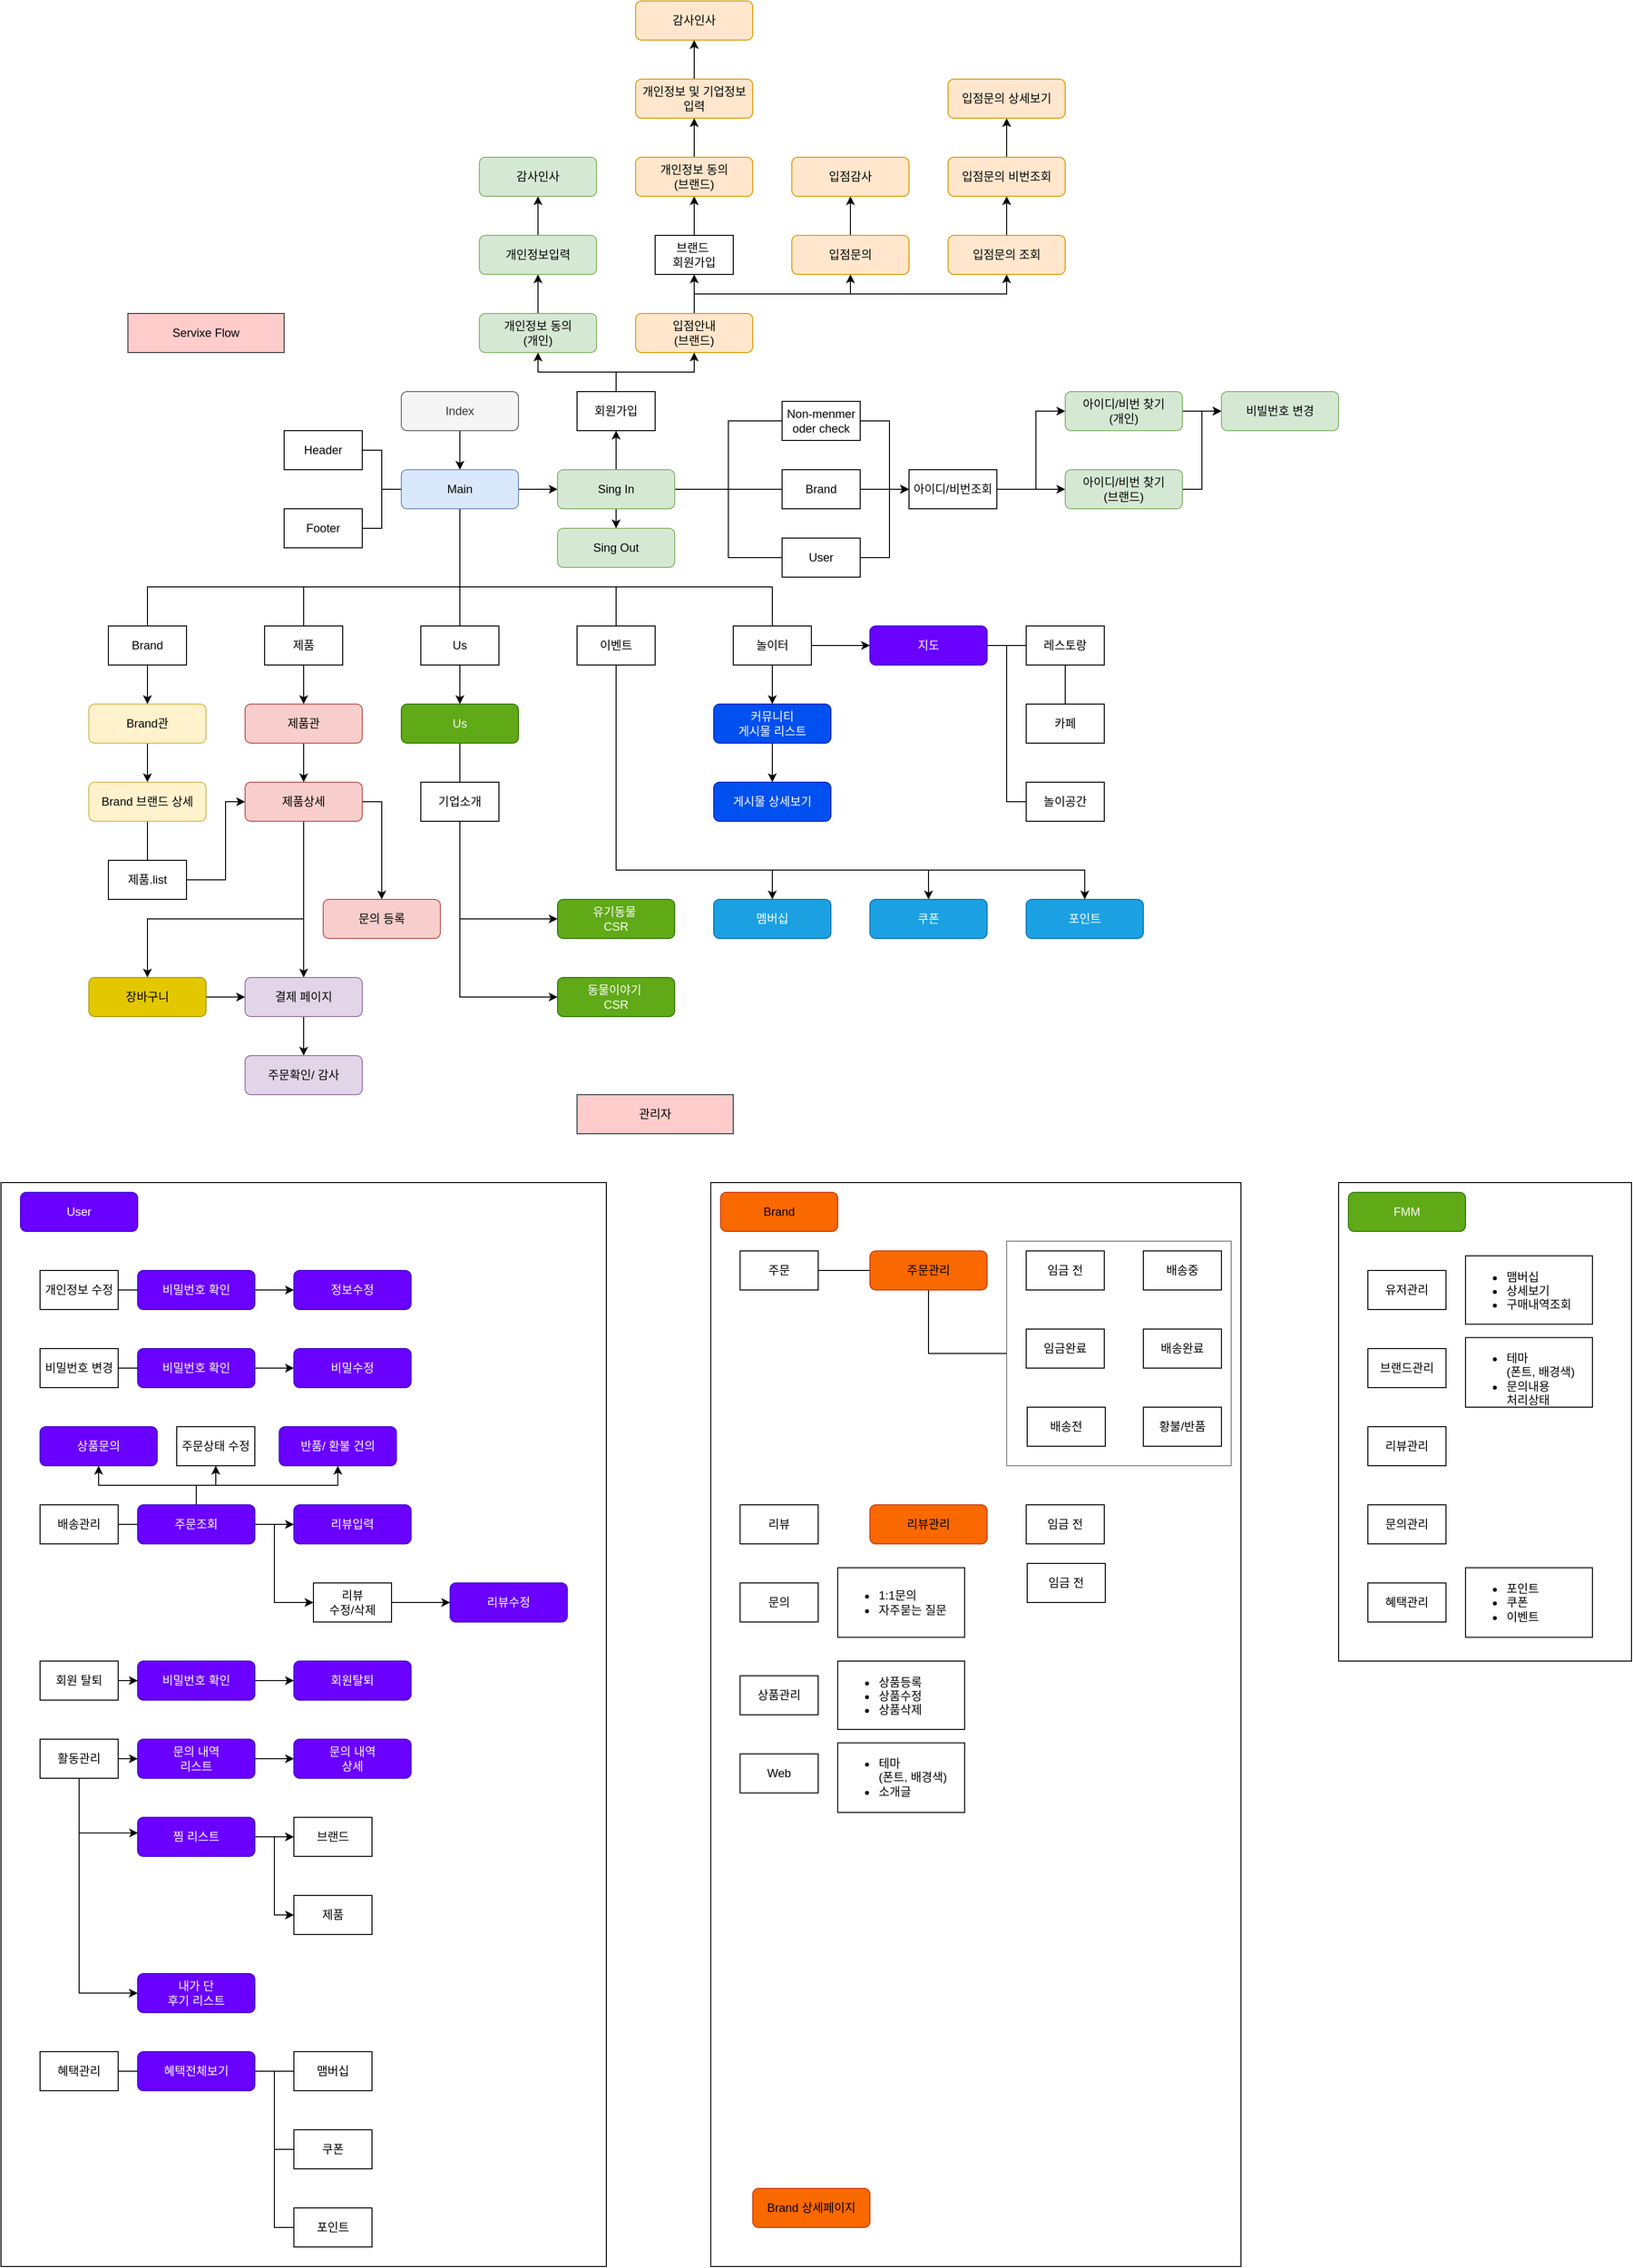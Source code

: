 <mxfile version="20.2.3" type="device"><diagram id="duD9qTHuybwzJBvPu7cJ" name="페이지-1"><mxGraphModel dx="1185" dy="1890" grid="1" gridSize="10" guides="1" tooltips="1" connect="1" arrows="1" fold="1" page="1" pageScale="1" pageWidth="827" pageHeight="1169" math="0" shadow="0"><root><mxCell id="0"/><mxCell id="1" parent="0"/><mxCell id="j5XR7Iv-doTEr0SLHJL8-120" value="" style="rounded=0;whiteSpace=wrap;html=1;fillStyle=auto;strokeColor=default;fillColor=none;" parent="1" vertex="1"><mxGeometry x="877" y="930" width="543" height="1110" as="geometry"/></mxCell><mxCell id="BKVz_0VcQ1WfgfFRJfyA-144" value="" style="rounded=0;whiteSpace=wrap;html=1;gradientColor=none;opacity=50;" vertex="1" parent="1"><mxGeometry x="1180" y="990" width="230" height="230" as="geometry"/></mxCell><mxCell id="j5XR7Iv-doTEr0SLHJL8-131" value="" style="rounded=0;whiteSpace=wrap;html=1;fillStyle=auto;strokeColor=default;fillColor=none;" parent="1" vertex="1"><mxGeometry x="1520" y="930" width="300" height="490" as="geometry"/></mxCell><mxCell id="j5XR7Iv-doTEr0SLHJL8-113" value="" style="rounded=0;whiteSpace=wrap;html=1;fillStyle=auto;strokeColor=default;fillColor=none;" parent="1" vertex="1"><mxGeometry x="150" y="930" width="620" height="1110" as="geometry"/></mxCell><mxCell id="j5XR7Iv-doTEr0SLHJL8-46" style="edgeStyle=orthogonalEdgeStyle;rounded=0;orthogonalLoop=1;jettySize=auto;html=1;entryX=0.5;entryY=0;entryDx=0;entryDy=0;" parent="1" source="j5XR7Iv-doTEr0SLHJL8-1" target="j5XR7Iv-doTEr0SLHJL8-3" edge="1"><mxGeometry relative="1" as="geometry"/></mxCell><mxCell id="j5XR7Iv-doTEr0SLHJL8-1" value="Index" style="rounded=1;whiteSpace=wrap;html=1;fillColor=#f5f5f5;fontColor=#333333;strokeColor=#666666;" parent="1" vertex="1"><mxGeometry x="560" y="120" width="120" height="40" as="geometry"/></mxCell><mxCell id="j5XR7Iv-doTEr0SLHJL8-47" style="edgeStyle=orthogonalEdgeStyle;rounded=0;orthogonalLoop=1;jettySize=auto;html=1;entryX=0.5;entryY=0;entryDx=0;entryDy=0;endArrow=none;endFill=0;" parent="1" source="j5XR7Iv-doTEr0SLHJL8-3" target="j5XR7Iv-doTEr0SLHJL8-28" edge="1"><mxGeometry relative="1" as="geometry"/></mxCell><mxCell id="j5XR7Iv-doTEr0SLHJL8-50" style="edgeStyle=orthogonalEdgeStyle;rounded=0;orthogonalLoop=1;jettySize=auto;html=1;entryX=0.5;entryY=0;entryDx=0;entryDy=0;endArrow=none;endFill=0;" parent="1" source="j5XR7Iv-doTEr0SLHJL8-3" target="j5XR7Iv-doTEr0SLHJL8-27" edge="1"><mxGeometry relative="1" as="geometry"><Array as="points"><mxPoint x="620" y="320"/><mxPoint x="460" y="320"/></Array></mxGeometry></mxCell><mxCell id="j5XR7Iv-doTEr0SLHJL8-51" style="edgeStyle=orthogonalEdgeStyle;rounded=0;orthogonalLoop=1;jettySize=auto;html=1;entryX=0.5;entryY=0;entryDx=0;entryDy=0;endArrow=none;endFill=0;" parent="1" source="j5XR7Iv-doTEr0SLHJL8-3" target="j5XR7Iv-doTEr0SLHJL8-26" edge="1"><mxGeometry relative="1" as="geometry"><Array as="points"><mxPoint x="620" y="320"/><mxPoint x="300" y="320"/></Array></mxGeometry></mxCell><mxCell id="j5XR7Iv-doTEr0SLHJL8-52" style="edgeStyle=orthogonalEdgeStyle;rounded=0;orthogonalLoop=1;jettySize=auto;html=1;entryX=0.5;entryY=0;entryDx=0;entryDy=0;endArrow=none;endFill=0;" parent="1" source="j5XR7Iv-doTEr0SLHJL8-3" target="j5XR7Iv-doTEr0SLHJL8-29" edge="1"><mxGeometry relative="1" as="geometry"><Array as="points"><mxPoint x="620" y="320"/><mxPoint x="780" y="320"/></Array></mxGeometry></mxCell><mxCell id="j5XR7Iv-doTEr0SLHJL8-54" style="edgeStyle=orthogonalEdgeStyle;rounded=0;orthogonalLoop=1;jettySize=auto;html=1;entryX=0.5;entryY=0;entryDx=0;entryDy=0;endArrow=none;endFill=0;" parent="1" source="j5XR7Iv-doTEr0SLHJL8-3" target="j5XR7Iv-doTEr0SLHJL8-30" edge="1"><mxGeometry relative="1" as="geometry"><Array as="points"><mxPoint x="620" y="320"/><mxPoint x="940" y="320"/></Array></mxGeometry></mxCell><mxCell id="j5XR7Iv-doTEr0SLHJL8-55" style="edgeStyle=orthogonalEdgeStyle;rounded=0;orthogonalLoop=1;jettySize=auto;html=1;entryX=0;entryY=0.5;entryDx=0;entryDy=0;" parent="1" source="j5XR7Iv-doTEr0SLHJL8-3" target="j5XR7Iv-doTEr0SLHJL8-6" edge="1"><mxGeometry relative="1" as="geometry"/></mxCell><mxCell id="j5XR7Iv-doTEr0SLHJL8-3" value="Main" style="rounded=1;whiteSpace=wrap;html=1;fillColor=#dae8fc;strokeColor=#6c8ebf;" parent="1" vertex="1"><mxGeometry x="560" y="200" width="120" height="40" as="geometry"/></mxCell><mxCell id="j5XR7Iv-doTEr0SLHJL8-48" style="edgeStyle=orthogonalEdgeStyle;rounded=0;orthogonalLoop=1;jettySize=auto;html=1;endArrow=none;endFill=0;" parent="1" source="j5XR7Iv-doTEr0SLHJL8-4" target="j5XR7Iv-doTEr0SLHJL8-3" edge="1"><mxGeometry relative="1" as="geometry"/></mxCell><mxCell id="j5XR7Iv-doTEr0SLHJL8-4" value="Header" style="rounded=0;whiteSpace=wrap;html=1;" parent="1" vertex="1"><mxGeometry x="440" y="160" width="80" height="40" as="geometry"/></mxCell><mxCell id="j5XR7Iv-doTEr0SLHJL8-49" style="edgeStyle=orthogonalEdgeStyle;rounded=0;orthogonalLoop=1;jettySize=auto;html=1;entryX=0;entryY=0.5;entryDx=0;entryDy=0;endArrow=none;endFill=0;" parent="1" source="j5XR7Iv-doTEr0SLHJL8-5" target="j5XR7Iv-doTEr0SLHJL8-3" edge="1"><mxGeometry relative="1" as="geometry"/></mxCell><mxCell id="j5XR7Iv-doTEr0SLHJL8-5" value="Footer" style="rounded=0;whiteSpace=wrap;html=1;" parent="1" vertex="1"><mxGeometry x="440" y="240" width="80" height="40" as="geometry"/></mxCell><mxCell id="j5XR7Iv-doTEr0SLHJL8-56" style="edgeStyle=orthogonalEdgeStyle;rounded=0;orthogonalLoop=1;jettySize=auto;html=1;" parent="1" source="j5XR7Iv-doTEr0SLHJL8-6" target="j5XR7Iv-doTEr0SLHJL8-8" edge="1"><mxGeometry relative="1" as="geometry"/></mxCell><mxCell id="j5XR7Iv-doTEr0SLHJL8-58" style="edgeStyle=orthogonalEdgeStyle;rounded=0;orthogonalLoop=1;jettySize=auto;html=1;" parent="1" source="j5XR7Iv-doTEr0SLHJL8-6" edge="1"><mxGeometry relative="1" as="geometry"><mxPoint x="780" y="160" as="targetPoint"/></mxGeometry></mxCell><mxCell id="j5XR7Iv-doTEr0SLHJL8-59" style="edgeStyle=orthogonalEdgeStyle;rounded=0;orthogonalLoop=1;jettySize=auto;html=1;entryX=0;entryY=0.5;entryDx=0;entryDy=0;endArrow=none;endFill=0;" parent="1" source="j5XR7Iv-doTEr0SLHJL8-6" target="j5XR7Iv-doTEr0SLHJL8-12" edge="1"><mxGeometry relative="1" as="geometry"/></mxCell><mxCell id="j5XR7Iv-doTEr0SLHJL8-60" style="edgeStyle=orthogonalEdgeStyle;rounded=0;orthogonalLoop=1;jettySize=auto;html=1;entryX=0;entryY=0.5;entryDx=0;entryDy=0;endArrow=none;endFill=0;" parent="1" source="j5XR7Iv-doTEr0SLHJL8-6" target="j5XR7Iv-doTEr0SLHJL8-11" edge="1"><mxGeometry relative="1" as="geometry"/></mxCell><mxCell id="j5XR7Iv-doTEr0SLHJL8-61" style="edgeStyle=orthogonalEdgeStyle;rounded=0;orthogonalLoop=1;jettySize=auto;html=1;entryX=0;entryY=0.5;entryDx=0;entryDy=0;endArrow=none;endFill=0;" parent="1" source="j5XR7Iv-doTEr0SLHJL8-6" target="j5XR7Iv-doTEr0SLHJL8-13" edge="1"><mxGeometry relative="1" as="geometry"/></mxCell><mxCell id="j5XR7Iv-doTEr0SLHJL8-6" value="Sing In" style="rounded=1;whiteSpace=wrap;html=1;fillColor=#d5e8d4;strokeColor=#82b366;" parent="1" vertex="1"><mxGeometry x="720" y="200" width="120" height="40" as="geometry"/></mxCell><mxCell id="j5XR7Iv-doTEr0SLHJL8-8" value="Sing Out" style="rounded=1;whiteSpace=wrap;html=1;fillColor=#d5e8d4;strokeColor=#82b366;" parent="1" vertex="1"><mxGeometry x="720" y="260" width="120" height="40" as="geometry"/></mxCell><mxCell id="BKVz_0VcQ1WfgfFRJfyA-10" style="edgeStyle=orthogonalEdgeStyle;rounded=0;orthogonalLoop=1;jettySize=auto;html=1;entryX=0;entryY=0.5;entryDx=0;entryDy=0;" edge="1" parent="1" source="j5XR7Iv-doTEr0SLHJL8-11"><mxGeometry relative="1" as="geometry"><mxPoint x="1080" y="220" as="targetPoint"/><Array as="points"><mxPoint x="1060" y="290"/><mxPoint x="1060" y="220"/></Array></mxGeometry></mxCell><mxCell id="j5XR7Iv-doTEr0SLHJL8-11" value="User" style="rounded=0;whiteSpace=wrap;html=1;" parent="1" vertex="1"><mxGeometry x="950" y="270" width="80" height="40" as="geometry"/></mxCell><mxCell id="BKVz_0VcQ1WfgfFRJfyA-9" style="edgeStyle=orthogonalEdgeStyle;rounded=0;orthogonalLoop=1;jettySize=auto;html=1;entryX=0;entryY=0.5;entryDx=0;entryDy=0;" edge="1" parent="1" source="j5XR7Iv-doTEr0SLHJL8-12"><mxGeometry relative="1" as="geometry"><mxPoint x="1080" y="220" as="targetPoint"/></mxGeometry></mxCell><mxCell id="j5XR7Iv-doTEr0SLHJL8-12" value="Brand" style="rounded=0;whiteSpace=wrap;html=1;" parent="1" vertex="1"><mxGeometry x="950" y="200" width="80" height="40" as="geometry"/></mxCell><mxCell id="BKVz_0VcQ1WfgfFRJfyA-8" style="edgeStyle=orthogonalEdgeStyle;rounded=0;orthogonalLoop=1;jettySize=auto;html=1;entryX=0;entryY=0.5;entryDx=0;entryDy=0;" edge="1" parent="1" source="j5XR7Iv-doTEr0SLHJL8-13"><mxGeometry relative="1" as="geometry"><mxPoint x="1080" y="220" as="targetPoint"/><Array as="points"><mxPoint x="1060" y="150"/><mxPoint x="1060" y="220"/></Array></mxGeometry></mxCell><mxCell id="j5XR7Iv-doTEr0SLHJL8-13" value="Non-menmer&lt;br&gt;oder check" style="rounded=0;whiteSpace=wrap;html=1;" parent="1" vertex="1"><mxGeometry x="950" y="130" width="80" height="40" as="geometry"/></mxCell><mxCell id="j5XR7Iv-doTEr0SLHJL8-65" style="edgeStyle=orthogonalEdgeStyle;rounded=0;orthogonalLoop=1;jettySize=auto;html=1;" parent="1" source="j5XR7Iv-doTEr0SLHJL8-17" edge="1"><mxGeometry relative="1" as="geometry"><mxPoint x="860" as="targetPoint"/></mxGeometry></mxCell><mxCell id="j5XR7Iv-doTEr0SLHJL8-66" style="edgeStyle=orthogonalEdgeStyle;rounded=0;orthogonalLoop=1;jettySize=auto;html=1;entryX=0.5;entryY=1;entryDx=0;entryDy=0;" parent="1" source="j5XR7Iv-doTEr0SLHJL8-17" target="j5XR7Iv-doTEr0SLHJL8-18" edge="1"><mxGeometry relative="1" as="geometry"><Array as="points"><mxPoint x="860" y="20"/><mxPoint x="1020" y="20"/></Array></mxGeometry></mxCell><mxCell id="BKVz_0VcQ1WfgfFRJfyA-35" style="edgeStyle=orthogonalEdgeStyle;rounded=0;orthogonalLoop=1;jettySize=auto;html=1;entryX=0.5;entryY=1;entryDx=0;entryDy=0;" edge="1" parent="1" source="j5XR7Iv-doTEr0SLHJL8-17" target="BKVz_0VcQ1WfgfFRJfyA-34"><mxGeometry relative="1" as="geometry"><Array as="points"><mxPoint x="860" y="20"/><mxPoint x="1180" y="20"/></Array></mxGeometry></mxCell><mxCell id="j5XR7Iv-doTEr0SLHJL8-17" value="입점안내&lt;br&gt;(브랜드)" style="rounded=1;whiteSpace=wrap;html=1;fillColor=#ffe6cc;strokeColor=#d79b00;" parent="1" vertex="1"><mxGeometry x="800" y="40" width="120" height="40" as="geometry"/></mxCell><mxCell id="BKVz_0VcQ1WfgfFRJfyA-33" style="edgeStyle=orthogonalEdgeStyle;rounded=0;orthogonalLoop=1;jettySize=auto;html=1;entryX=0.5;entryY=1;entryDx=0;entryDy=0;" edge="1" parent="1" source="j5XR7Iv-doTEr0SLHJL8-18" target="BKVz_0VcQ1WfgfFRJfyA-32"><mxGeometry relative="1" as="geometry"/></mxCell><mxCell id="j5XR7Iv-doTEr0SLHJL8-18" value="입점문의" style="rounded=1;whiteSpace=wrap;html=1;fillColor=#ffe6cc;strokeColor=#d79b00;" parent="1" vertex="1"><mxGeometry x="960" y="-40" width="120" height="40" as="geometry"/></mxCell><mxCell id="j5XR7Iv-doTEr0SLHJL8-68" style="edgeStyle=orthogonalEdgeStyle;rounded=0;orthogonalLoop=1;jettySize=auto;html=1;entryX=0.5;entryY=0;entryDx=0;entryDy=0;" parent="1" source="j5XR7Iv-doTEr0SLHJL8-19" target="j5XR7Iv-doTEr0SLHJL8-25" edge="1"><mxGeometry relative="1" as="geometry"/></mxCell><mxCell id="j5XR7Iv-doTEr0SLHJL8-19" value="Brand관" style="rounded=1;whiteSpace=wrap;html=1;fillColor=#fff2cc;strokeColor=#d6b656;" parent="1" vertex="1"><mxGeometry x="240" y="440" width="120" height="40" as="geometry"/></mxCell><mxCell id="j5XR7Iv-doTEr0SLHJL8-72" style="edgeStyle=orthogonalEdgeStyle;rounded=0;orthogonalLoop=1;jettySize=auto;html=1;entryX=0.5;entryY=0;entryDx=0;entryDy=0;" parent="1" source="j5XR7Iv-doTEr0SLHJL8-21" target="j5XR7Iv-doTEr0SLHJL8-33" edge="1"><mxGeometry relative="1" as="geometry"/></mxCell><mxCell id="j5XR7Iv-doTEr0SLHJL8-21" value="제품관" style="rounded=1;whiteSpace=wrap;html=1;fillColor=#f8cecc;strokeColor=#b85450;" parent="1" vertex="1"><mxGeometry x="400" y="440" width="120" height="40" as="geometry"/></mxCell><mxCell id="j5XR7Iv-doTEr0SLHJL8-22" value="멤버십" style="rounded=1;whiteSpace=wrap;html=1;fillColor=#1ba1e2;fontColor=#ffffff;strokeColor=#006EAF;" parent="1" vertex="1"><mxGeometry x="880" y="640" width="120" height="40" as="geometry"/></mxCell><mxCell id="j5XR7Iv-doTEr0SLHJL8-75" style="edgeStyle=orthogonalEdgeStyle;rounded=0;orthogonalLoop=1;jettySize=auto;html=1;entryX=0.5;entryY=0;entryDx=0;entryDy=0;endArrow=none;endFill=0;" parent="1" source="j5XR7Iv-doTEr0SLHJL8-23" target="j5XR7Iv-doTEr0SLHJL8-35" edge="1"><mxGeometry relative="1" as="geometry"/></mxCell><mxCell id="j5XR7Iv-doTEr0SLHJL8-23" value="Us" style="rounded=1;whiteSpace=wrap;html=1;fillColor=#60a917;fontColor=#ffffff;strokeColor=#2D7600;" parent="1" vertex="1"><mxGeometry x="560" y="440" width="120" height="40" as="geometry"/></mxCell><mxCell id="j5XR7Iv-doTEr0SLHJL8-69" style="edgeStyle=orthogonalEdgeStyle;rounded=0;orthogonalLoop=1;jettySize=auto;html=1;entryX=0.5;entryY=0;entryDx=0;entryDy=0;endArrow=none;endFill=0;" parent="1" source="j5XR7Iv-doTEr0SLHJL8-25" target="j5XR7Iv-doTEr0SLHJL8-32" edge="1"><mxGeometry relative="1" as="geometry"/></mxCell><mxCell id="j5XR7Iv-doTEr0SLHJL8-25" value="Brand 브랜드 상세" style="rounded=1;whiteSpace=wrap;html=1;fillColor=#fff2cc;strokeColor=#d6b656;" parent="1" vertex="1"><mxGeometry x="240" y="520" width="120" height="40" as="geometry"/></mxCell><mxCell id="j5XR7Iv-doTEr0SLHJL8-67" style="edgeStyle=orthogonalEdgeStyle;rounded=0;orthogonalLoop=1;jettySize=auto;html=1;entryX=0.5;entryY=0;entryDx=0;entryDy=0;endArrow=classic;endFill=1;" parent="1" source="j5XR7Iv-doTEr0SLHJL8-26" target="j5XR7Iv-doTEr0SLHJL8-19" edge="1"><mxGeometry relative="1" as="geometry"/></mxCell><mxCell id="j5XR7Iv-doTEr0SLHJL8-26" value="Brand" style="rounded=0;whiteSpace=wrap;html=1;" parent="1" vertex="1"><mxGeometry x="260" y="360" width="80" height="40" as="geometry"/></mxCell><mxCell id="j5XR7Iv-doTEr0SLHJL8-71" style="edgeStyle=orthogonalEdgeStyle;rounded=0;orthogonalLoop=1;jettySize=auto;html=1;entryX=0.5;entryY=0;entryDx=0;entryDy=0;endArrow=classic;endFill=1;" parent="1" source="j5XR7Iv-doTEr0SLHJL8-27" target="j5XR7Iv-doTEr0SLHJL8-21" edge="1"><mxGeometry relative="1" as="geometry"/></mxCell><mxCell id="j5XR7Iv-doTEr0SLHJL8-27" value="제품" style="rounded=0;whiteSpace=wrap;html=1;" parent="1" vertex="1"><mxGeometry x="420" y="360" width="80" height="40" as="geometry"/></mxCell><mxCell id="BKVz_0VcQ1WfgfFRJfyA-51" style="edgeStyle=orthogonalEdgeStyle;rounded=0;orthogonalLoop=1;jettySize=auto;html=1;entryX=0.5;entryY=0;entryDx=0;entryDy=0;" edge="1" parent="1" source="j5XR7Iv-doTEr0SLHJL8-28" target="j5XR7Iv-doTEr0SLHJL8-23"><mxGeometry relative="1" as="geometry"/></mxCell><mxCell id="j5XR7Iv-doTEr0SLHJL8-28" value="Us" style="rounded=0;whiteSpace=wrap;html=1;" parent="1" vertex="1"><mxGeometry x="580" y="360" width="80" height="40" as="geometry"/></mxCell><mxCell id="BKVz_0VcQ1WfgfFRJfyA-50" style="edgeStyle=orthogonalEdgeStyle;rounded=0;orthogonalLoop=1;jettySize=auto;html=1;entryX=0.5;entryY=0;entryDx=0;entryDy=0;" edge="1" parent="1" source="j5XR7Iv-doTEr0SLHJL8-29" target="j5XR7Iv-doTEr0SLHJL8-22"><mxGeometry relative="1" as="geometry"><Array as="points"><mxPoint x="780" y="610"/><mxPoint x="940" y="610"/></Array></mxGeometry></mxCell><mxCell id="BKVz_0VcQ1WfgfFRJfyA-52" style="edgeStyle=orthogonalEdgeStyle;rounded=0;orthogonalLoop=1;jettySize=auto;html=1;entryX=0.5;entryY=0;entryDx=0;entryDy=0;" edge="1" parent="1" source="j5XR7Iv-doTEr0SLHJL8-29" target="BKVz_0VcQ1WfgfFRJfyA-48"><mxGeometry relative="1" as="geometry"><Array as="points"><mxPoint x="780" y="610"/><mxPoint x="1100" y="610"/></Array></mxGeometry></mxCell><mxCell id="BKVz_0VcQ1WfgfFRJfyA-53" style="edgeStyle=orthogonalEdgeStyle;rounded=0;orthogonalLoop=1;jettySize=auto;html=1;" edge="1" parent="1" source="j5XR7Iv-doTEr0SLHJL8-29" target="BKVz_0VcQ1WfgfFRJfyA-49"><mxGeometry relative="1" as="geometry"><Array as="points"><mxPoint x="780" y="610"/><mxPoint x="1260" y="610"/></Array></mxGeometry></mxCell><mxCell id="j5XR7Iv-doTEr0SLHJL8-29" value="이벤트" style="rounded=0;whiteSpace=wrap;html=1;" parent="1" vertex="1"><mxGeometry x="740" y="360" width="80" height="40" as="geometry"/></mxCell><mxCell id="BKVz_0VcQ1WfgfFRJfyA-58" style="edgeStyle=orthogonalEdgeStyle;rounded=0;orthogonalLoop=1;jettySize=auto;html=1;entryX=0;entryY=0.5;entryDx=0;entryDy=0;" edge="1" parent="1" source="j5XR7Iv-doTEr0SLHJL8-30" target="j5XR7Iv-doTEr0SLHJL8-42"><mxGeometry relative="1" as="geometry"/></mxCell><mxCell id="BKVz_0VcQ1WfgfFRJfyA-59" style="edgeStyle=orthogonalEdgeStyle;rounded=0;orthogonalLoop=1;jettySize=auto;html=1;entryX=0.5;entryY=0;entryDx=0;entryDy=0;" edge="1" parent="1" source="j5XR7Iv-doTEr0SLHJL8-30" target="j5XR7Iv-doTEr0SLHJL8-41"><mxGeometry relative="1" as="geometry"/></mxCell><mxCell id="j5XR7Iv-doTEr0SLHJL8-30" value="놀이터" style="rounded=0;whiteSpace=wrap;html=1;" parent="1" vertex="1"><mxGeometry x="900" y="360" width="80" height="40" as="geometry"/></mxCell><mxCell id="j5XR7Iv-doTEr0SLHJL8-70" style="edgeStyle=orthogonalEdgeStyle;rounded=0;orthogonalLoop=1;jettySize=auto;html=1;entryX=0;entryY=0.5;entryDx=0;entryDy=0;" parent="1" source="j5XR7Iv-doTEr0SLHJL8-32" target="j5XR7Iv-doTEr0SLHJL8-33" edge="1"><mxGeometry relative="1" as="geometry"><Array as="points"><mxPoint x="380" y="620"/><mxPoint x="380" y="540"/></Array></mxGeometry></mxCell><mxCell id="j5XR7Iv-doTEr0SLHJL8-32" value="제품.list" style="rounded=0;whiteSpace=wrap;html=1;" parent="1" vertex="1"><mxGeometry x="260" y="600" width="80" height="40" as="geometry"/></mxCell><mxCell id="j5XR7Iv-doTEr0SLHJL8-73" style="edgeStyle=orthogonalEdgeStyle;rounded=0;orthogonalLoop=1;jettySize=auto;html=1;entryX=0.5;entryY=0;entryDx=0;entryDy=0;" parent="1" source="j5XR7Iv-doTEr0SLHJL8-33" target="j5XR7Iv-doTEr0SLHJL8-34" edge="1"><mxGeometry relative="1" as="geometry"/></mxCell><mxCell id="BKVz_0VcQ1WfgfFRJfyA-63" style="edgeStyle=orthogonalEdgeStyle;rounded=0;orthogonalLoop=1;jettySize=auto;html=1;entryX=0.5;entryY=0;entryDx=0;entryDy=0;" edge="1" parent="1" source="j5XR7Iv-doTEr0SLHJL8-33" target="BKVz_0VcQ1WfgfFRJfyA-62"><mxGeometry relative="1" as="geometry"><Array as="points"><mxPoint x="460" y="660"/><mxPoint x="300" y="660"/></Array></mxGeometry></mxCell><mxCell id="BKVz_0VcQ1WfgfFRJfyA-68" style="edgeStyle=orthogonalEdgeStyle;rounded=0;orthogonalLoop=1;jettySize=auto;html=1;endArrow=none;endFill=0;" edge="1" parent="1" source="j5XR7Iv-doTEr0SLHJL8-33"><mxGeometry relative="1" as="geometry"><mxPoint x="540" y="600" as="targetPoint"/><Array as="points"><mxPoint x="540" y="540"/></Array></mxGeometry></mxCell><mxCell id="BKVz_0VcQ1WfgfFRJfyA-71" style="edgeStyle=orthogonalEdgeStyle;rounded=0;orthogonalLoop=1;jettySize=auto;html=1;endArrow=classic;endFill=1;entryX=0.5;entryY=0;entryDx=0;entryDy=0;" edge="1" parent="1" source="j5XR7Iv-doTEr0SLHJL8-33" target="BKVz_0VcQ1WfgfFRJfyA-70"><mxGeometry relative="1" as="geometry"><mxPoint x="540" y="840" as="targetPoint"/><Array as="points"><mxPoint x="540" y="540"/></Array></mxGeometry></mxCell><mxCell id="j5XR7Iv-doTEr0SLHJL8-33" value="제품상세" style="rounded=1;whiteSpace=wrap;html=1;fillColor=#f8cecc;strokeColor=#b85450;" parent="1" vertex="1"><mxGeometry x="400" y="520" width="120" height="40" as="geometry"/></mxCell><mxCell id="BKVz_0VcQ1WfgfFRJfyA-66" style="edgeStyle=orthogonalEdgeStyle;rounded=0;orthogonalLoop=1;jettySize=auto;html=1;entryX=0.5;entryY=0;entryDx=0;entryDy=0;" edge="1" parent="1" source="j5XR7Iv-doTEr0SLHJL8-34" target="BKVz_0VcQ1WfgfFRJfyA-65"><mxGeometry relative="1" as="geometry"/></mxCell><mxCell id="j5XR7Iv-doTEr0SLHJL8-34" value="결제 페이지" style="rounded=1;whiteSpace=wrap;html=1;fillColor=#e1d5e7;strokeColor=#9673a6;" parent="1" vertex="1"><mxGeometry x="400" y="720" width="120" height="40" as="geometry"/></mxCell><mxCell id="BKVz_0VcQ1WfgfFRJfyA-56" style="edgeStyle=orthogonalEdgeStyle;rounded=0;orthogonalLoop=1;jettySize=auto;html=1;entryX=0;entryY=0.5;entryDx=0;entryDy=0;" edge="1" parent="1" source="j5XR7Iv-doTEr0SLHJL8-35" target="BKVz_0VcQ1WfgfFRJfyA-54"><mxGeometry relative="1" as="geometry"><Array as="points"><mxPoint x="620" y="660"/></Array></mxGeometry></mxCell><mxCell id="BKVz_0VcQ1WfgfFRJfyA-57" style="edgeStyle=orthogonalEdgeStyle;rounded=0;orthogonalLoop=1;jettySize=auto;html=1;entryX=0;entryY=0.5;entryDx=0;entryDy=0;" edge="1" parent="1" source="j5XR7Iv-doTEr0SLHJL8-35" target="BKVz_0VcQ1WfgfFRJfyA-55"><mxGeometry relative="1" as="geometry"><Array as="points"><mxPoint x="620" y="740"/></Array></mxGeometry></mxCell><mxCell id="j5XR7Iv-doTEr0SLHJL8-35" value="기업소개" style="rounded=0;whiteSpace=wrap;html=1;" parent="1" vertex="1"><mxGeometry x="580" y="520" width="80" height="40" as="geometry"/></mxCell><mxCell id="BKVz_0VcQ1WfgfFRJfyA-61" style="edgeStyle=orthogonalEdgeStyle;rounded=0;orthogonalLoop=1;jettySize=auto;html=1;entryX=0.5;entryY=0;entryDx=0;entryDy=0;" edge="1" parent="1" source="j5XR7Iv-doTEr0SLHJL8-41" target="BKVz_0VcQ1WfgfFRJfyA-60"><mxGeometry relative="1" as="geometry"/></mxCell><mxCell id="j5XR7Iv-doTEr0SLHJL8-41" value="커뮤니티&lt;br&gt;게시물 리스트" style="rounded=1;whiteSpace=wrap;html=1;fillColor=#0050ef;fontColor=#ffffff;strokeColor=#001DBC;" parent="1" vertex="1"><mxGeometry x="880" y="440" width="120" height="40" as="geometry"/></mxCell><mxCell id="j5XR7Iv-doTEr0SLHJL8-85" style="edgeStyle=orthogonalEdgeStyle;rounded=0;orthogonalLoop=1;jettySize=auto;html=1;endArrow=none;endFill=0;" parent="1" source="j5XR7Iv-doTEr0SLHJL8-42" target="j5XR7Iv-doTEr0SLHJL8-44" edge="1"><mxGeometry relative="1" as="geometry"/></mxCell><mxCell id="j5XR7Iv-doTEr0SLHJL8-86" style="edgeStyle=orthogonalEdgeStyle;rounded=0;orthogonalLoop=1;jettySize=auto;html=1;entryX=0;entryY=0.5;entryDx=0;entryDy=0;endArrow=none;endFill=0;" parent="1" source="j5XR7Iv-doTEr0SLHJL8-42" target="j5XR7Iv-doTEr0SLHJL8-43" edge="1"><mxGeometry relative="1" as="geometry"/></mxCell><mxCell id="j5XR7Iv-doTEr0SLHJL8-87" style="edgeStyle=orthogonalEdgeStyle;rounded=0;orthogonalLoop=1;jettySize=auto;html=1;entryX=0;entryY=0.5;entryDx=0;entryDy=0;endArrow=none;endFill=0;" parent="1" source="j5XR7Iv-doTEr0SLHJL8-42" target="j5XR7Iv-doTEr0SLHJL8-45" edge="1"><mxGeometry relative="1" as="geometry"/></mxCell><mxCell id="j5XR7Iv-doTEr0SLHJL8-42" value="지도" style="rounded=1;whiteSpace=wrap;html=1;fillColor=#6a00ff;fontColor=#ffffff;strokeColor=#3700CC;" parent="1" vertex="1"><mxGeometry x="1040" y="360" width="120" height="40" as="geometry"/></mxCell><mxCell id="j5XR7Iv-doTEr0SLHJL8-43" value="레스토랑" style="rounded=0;whiteSpace=wrap;html=1;" parent="1" vertex="1"><mxGeometry x="1200" y="360" width="80" height="40" as="geometry"/></mxCell><mxCell id="j5XR7Iv-doTEr0SLHJL8-44" value="카페" style="rounded=0;whiteSpace=wrap;html=1;" parent="1" vertex="1"><mxGeometry x="1200" y="440" width="80" height="40" as="geometry"/></mxCell><mxCell id="j5XR7Iv-doTEr0SLHJL8-45" value="놀이공간" style="rounded=0;whiteSpace=wrap;html=1;" parent="1" vertex="1"><mxGeometry x="1200" y="520" width="80" height="40" as="geometry"/></mxCell><mxCell id="j5XR7Iv-doTEr0SLHJL8-91" value="Servixe Flow" style="text;html=1;strokeColor=#36393d;fillColor=#ffcccc;align=center;verticalAlign=middle;whiteSpace=wrap;rounded=0;fillStyle=auto;" parent="1" vertex="1"><mxGeometry x="280" y="40" width="160" height="40" as="geometry"/></mxCell><mxCell id="j5XR7Iv-doTEr0SLHJL8-94" value="관리자" style="text;html=1;strokeColor=#36393d;fillColor=#ffcccc;align=center;verticalAlign=middle;whiteSpace=wrap;rounded=0;fillStyle=auto;" parent="1" vertex="1"><mxGeometry x="740" y="840" width="160" height="40" as="geometry"/></mxCell><mxCell id="j5XR7Iv-doTEr0SLHJL8-95" value="User" style="rounded=1;whiteSpace=wrap;html=1;fillColor=#6a00ff;fontColor=#ffffff;strokeColor=#3700CC;" parent="1" vertex="1"><mxGeometry x="170" y="940" width="120" height="40" as="geometry"/></mxCell><mxCell id="BKVz_0VcQ1WfgfFRJfyA-89" style="edgeStyle=orthogonalEdgeStyle;rounded=0;orthogonalLoop=1;jettySize=auto;html=1;endArrow=none;endFill=0;" edge="1" parent="1" source="j5XR7Iv-doTEr0SLHJL8-96" target="BKVz_0VcQ1WfgfFRJfyA-81"><mxGeometry relative="1" as="geometry"/></mxCell><mxCell id="j5XR7Iv-doTEr0SLHJL8-96" value="개인정보 수정" style="rounded=0;whiteSpace=wrap;html=1;" parent="1" vertex="1"><mxGeometry x="190" y="1020" width="80" height="40" as="geometry"/></mxCell><mxCell id="BKVz_0VcQ1WfgfFRJfyA-109" style="edgeStyle=orthogonalEdgeStyle;rounded=0;orthogonalLoop=1;jettySize=auto;html=1;endArrow=classic;endFill=1;" edge="1" parent="1" source="j5XR7Iv-doTEr0SLHJL8-97" target="BKVz_0VcQ1WfgfFRJfyA-107"><mxGeometry relative="1" as="geometry"/></mxCell><mxCell id="j5XR7Iv-doTEr0SLHJL8-97" value="회원 탈퇴" style="rounded=0;whiteSpace=wrap;html=1;" parent="1" vertex="1"><mxGeometry x="190" y="1420" width="80" height="40" as="geometry"/></mxCell><mxCell id="BKVz_0VcQ1WfgfFRJfyA-133" style="edgeStyle=orthogonalEdgeStyle;rounded=0;orthogonalLoop=1;jettySize=auto;html=1;endArrow=none;endFill=0;" edge="1" parent="1" source="j5XR7Iv-doTEr0SLHJL8-98" target="BKVz_0VcQ1WfgfFRJfyA-125"><mxGeometry relative="1" as="geometry"/></mxCell><mxCell id="j5XR7Iv-doTEr0SLHJL8-98" value="혜택관리" style="rounded=0;whiteSpace=wrap;html=1;" parent="1" vertex="1"><mxGeometry x="190" y="1820" width="80" height="40" as="geometry"/></mxCell><mxCell id="BKVz_0VcQ1WfgfFRJfyA-115" style="edgeStyle=orthogonalEdgeStyle;rounded=0;orthogonalLoop=1;jettySize=auto;html=1;endArrow=classic;endFill=1;" edge="1" parent="1" source="j5XR7Iv-doTEr0SLHJL8-99" target="BKVz_0VcQ1WfgfFRJfyA-111"><mxGeometry relative="1" as="geometry"/></mxCell><mxCell id="BKVz_0VcQ1WfgfFRJfyA-118" style="edgeStyle=orthogonalEdgeStyle;rounded=0;orthogonalLoop=1;jettySize=auto;html=1;entryX=0.003;entryY=0.4;entryDx=0;entryDy=0;entryPerimeter=0;endArrow=classic;endFill=1;" edge="1" parent="1" source="j5XR7Iv-doTEr0SLHJL8-99" target="BKVz_0VcQ1WfgfFRJfyA-117"><mxGeometry relative="1" as="geometry"><Array as="points"><mxPoint x="230" y="1596"/></Array></mxGeometry></mxCell><mxCell id="BKVz_0VcQ1WfgfFRJfyA-123" style="edgeStyle=orthogonalEdgeStyle;rounded=0;orthogonalLoop=1;jettySize=auto;html=1;entryX=0;entryY=0.5;entryDx=0;entryDy=0;endArrow=classic;endFill=1;" edge="1" parent="1" source="j5XR7Iv-doTEr0SLHJL8-99" target="BKVz_0VcQ1WfgfFRJfyA-122"><mxGeometry relative="1" as="geometry"><Array as="points"><mxPoint x="230" y="1760"/></Array></mxGeometry></mxCell><mxCell id="j5XR7Iv-doTEr0SLHJL8-99" value="활동관리" style="rounded=0;whiteSpace=wrap;html=1;" parent="1" vertex="1"><mxGeometry x="190" y="1500" width="80" height="40" as="geometry"/></mxCell><mxCell id="BKVz_0VcQ1WfgfFRJfyA-84" style="edgeStyle=orthogonalEdgeStyle;rounded=0;orthogonalLoop=1;jettySize=auto;html=1;entryX=0;entryY=0.5;entryDx=0;entryDy=0;endArrow=none;endFill=0;" edge="1" parent="1" source="j5XR7Iv-doTEr0SLHJL8-100" target="BKVz_0VcQ1WfgfFRJfyA-72"><mxGeometry relative="1" as="geometry"/></mxCell><mxCell id="j5XR7Iv-doTEr0SLHJL8-100" value="배송관리" style="rounded=0;whiteSpace=wrap;html=1;" parent="1" vertex="1"><mxGeometry x="190" y="1260" width="80" height="40" as="geometry"/></mxCell><mxCell id="j5XR7Iv-doTEr0SLHJL8-104" value="Brand" style="rounded=1;whiteSpace=wrap;html=1;fillColor=#fa6800;strokeColor=#C73500;fontColor=#000000;" parent="1" vertex="1"><mxGeometry x="887" y="940" width="120" height="40" as="geometry"/></mxCell><mxCell id="j5XR7Iv-doTEr0SLHJL8-105" value="상품관리" style="rounded=0;whiteSpace=wrap;html=1;" parent="1" vertex="1"><mxGeometry x="907" y="1435" width="80" height="40" as="geometry"/></mxCell><mxCell id="j5XR7Iv-doTEr0SLHJL8-106" value="Web" style="rounded=0;whiteSpace=wrap;html=1;" parent="1" vertex="1"><mxGeometry x="907" y="1515" width="80" height="40" as="geometry"/></mxCell><mxCell id="j5XR7Iv-doTEr0SLHJL8-107" value="문의" style="rounded=0;whiteSpace=wrap;html=1;" parent="1" vertex="1"><mxGeometry x="907" y="1340" width="80" height="40" as="geometry"/></mxCell><mxCell id="BKVz_0VcQ1WfgfFRJfyA-142" style="edgeStyle=orthogonalEdgeStyle;rounded=0;orthogonalLoop=1;jettySize=auto;html=1;endArrow=none;endFill=0;" edge="1" parent="1" source="j5XR7Iv-doTEr0SLHJL8-108" target="BKVz_0VcQ1WfgfFRJfyA-135"><mxGeometry relative="1" as="geometry"/></mxCell><mxCell id="j5XR7Iv-doTEr0SLHJL8-108" value="주문" style="rounded=0;whiteSpace=wrap;html=1;" parent="1" vertex="1"><mxGeometry x="907" y="1000" width="80" height="40" as="geometry"/></mxCell><mxCell id="j5XR7Iv-doTEr0SLHJL8-109" value="리뷰" style="rounded=0;whiteSpace=wrap;html=1;" parent="1" vertex="1"><mxGeometry x="907" y="1260" width="80" height="40" as="geometry"/></mxCell><mxCell id="j5XR7Iv-doTEr0SLHJL8-110" value="&lt;ul&gt;&lt;li&gt;상품등록&lt;/li&gt;&lt;li&gt;상품수정&lt;/li&gt;&lt;li&gt;상품삭제&lt;/li&gt;&lt;/ul&gt;" style="text;strokeColor=default;fillColor=none;html=1;whiteSpace=wrap;verticalAlign=middle;overflow=hidden;rounded=0;fillStyle=auto;" parent="1" vertex="1"><mxGeometry x="1007" y="1420" width="130" height="70" as="geometry"/></mxCell><mxCell id="j5XR7Iv-doTEr0SLHJL8-111" value="&lt;ul&gt;&lt;li&gt;테마&lt;br&gt;(폰트, 배경색)&lt;/li&gt;&lt;li&gt;소개글&lt;/li&gt;&lt;/ul&gt;" style="text;strokeColor=default;fillColor=none;html=1;whiteSpace=wrap;verticalAlign=middle;overflow=hidden;rounded=0;fillStyle=auto;" parent="1" vertex="1"><mxGeometry x="1007" y="1503.75" width="130" height="71.25" as="geometry"/></mxCell><mxCell id="j5XR7Iv-doTEr0SLHJL8-119" value="&lt;ul&gt;&lt;li&gt;1:1문의&lt;/li&gt;&lt;li&gt;자주묻는 질문&lt;/li&gt;&lt;/ul&gt;" style="text;strokeColor=default;fillColor=none;html=1;whiteSpace=wrap;verticalAlign=middle;overflow=hidden;rounded=0;fillStyle=auto;" parent="1" vertex="1"><mxGeometry x="1007" y="1324.38" width="130" height="71.25" as="geometry"/></mxCell><mxCell id="j5XR7Iv-doTEr0SLHJL8-121" value="FMM" style="rounded=1;whiteSpace=wrap;html=1;fillColor=#60a917;fontColor=#ffffff;strokeColor=#2D7600;" parent="1" vertex="1"><mxGeometry x="1530" y="940" width="120" height="40" as="geometry"/></mxCell><mxCell id="j5XR7Iv-doTEr0SLHJL8-122" value="유저관리" style="rounded=0;whiteSpace=wrap;html=1;" parent="1" vertex="1"><mxGeometry x="1550" y="1020" width="80" height="40" as="geometry"/></mxCell><mxCell id="j5XR7Iv-doTEr0SLHJL8-123" value="브랜드관리" style="rounded=0;whiteSpace=wrap;html=1;" parent="1" vertex="1"><mxGeometry x="1550" y="1100" width="80" height="40" as="geometry"/></mxCell><mxCell id="j5XR7Iv-doTEr0SLHJL8-124" value="리뷰관리" style="rounded=0;whiteSpace=wrap;html=1;" parent="1" vertex="1"><mxGeometry x="1550" y="1180" width="80" height="40" as="geometry"/></mxCell><mxCell id="j5XR7Iv-doTEr0SLHJL8-125" value="혜택관리" style="rounded=0;whiteSpace=wrap;html=1;" parent="1" vertex="1"><mxGeometry x="1550" y="1340.01" width="80" height="40" as="geometry"/></mxCell><mxCell id="j5XR7Iv-doTEr0SLHJL8-126" value="문의관리" style="rounded=0;whiteSpace=wrap;html=1;" parent="1" vertex="1"><mxGeometry x="1550" y="1260" width="80" height="40" as="geometry"/></mxCell><mxCell id="j5XR7Iv-doTEr0SLHJL8-127" value="&lt;ul&gt;&lt;li&gt;맴버십&lt;/li&gt;&lt;li&gt;상세보기&lt;/li&gt;&lt;li&gt;구매내역조회&lt;/li&gt;&lt;/ul&gt;" style="text;strokeColor=default;fillColor=none;html=1;whiteSpace=wrap;verticalAlign=middle;overflow=hidden;rounded=0;fillStyle=auto;" parent="1" vertex="1"><mxGeometry x="1650" y="1005" width="130" height="70" as="geometry"/></mxCell><mxCell id="j5XR7Iv-doTEr0SLHJL8-128" value="&lt;ul&gt;&lt;li&gt;테마&lt;br&gt;(폰트, 배경색)&lt;/li&gt;&lt;li&gt;문의내용 &lt;br&gt;처리상태&lt;/li&gt;&lt;li&gt;&lt;br&gt;&lt;/li&gt;&lt;/ul&gt;" style="text;strokeColor=default;fillColor=none;html=1;whiteSpace=wrap;verticalAlign=middle;overflow=hidden;rounded=0;fillStyle=auto;" parent="1" vertex="1"><mxGeometry x="1650" y="1088.75" width="130" height="71.25" as="geometry"/></mxCell><mxCell id="j5XR7Iv-doTEr0SLHJL8-129" value="&lt;ul&gt;&lt;li&gt;포인트&lt;/li&gt;&lt;li&gt;쿠폰&lt;/li&gt;&lt;li&gt;이벤트&lt;/li&gt;&lt;/ul&gt;" style="text;strokeColor=default;fillColor=none;html=1;whiteSpace=wrap;verticalAlign=middle;overflow=hidden;rounded=0;fillStyle=auto;" parent="1" vertex="1"><mxGeometry x="1650" y="1324.38" width="130" height="71.25" as="geometry"/></mxCell><mxCell id="BKVz_0VcQ1WfgfFRJfyA-14" style="edgeStyle=orthogonalEdgeStyle;rounded=0;orthogonalLoop=1;jettySize=auto;html=1;entryX=0;entryY=0.5;entryDx=0;entryDy=0;exitX=1;exitY=0.5;exitDx=0;exitDy=0;" edge="1" parent="1" source="BKVz_0VcQ1WfgfFRJfyA-12" target="BKVz_0VcQ1WfgfFRJfyA-15"><mxGeometry relative="1" as="geometry"><mxPoint x="1200" y="220" as="sourcePoint"/><mxPoint x="1240" y="150" as="targetPoint"/><Array as="points"><mxPoint x="1210" y="220"/><mxPoint x="1210" y="140"/></Array></mxGeometry></mxCell><mxCell id="BKVz_0VcQ1WfgfFRJfyA-19" style="edgeStyle=orthogonalEdgeStyle;rounded=0;orthogonalLoop=1;jettySize=auto;html=1;entryX=0;entryY=0.5;entryDx=0;entryDy=0;" edge="1" parent="1" source="BKVz_0VcQ1WfgfFRJfyA-12" target="BKVz_0VcQ1WfgfFRJfyA-16"><mxGeometry relative="1" as="geometry"/></mxCell><mxCell id="BKVz_0VcQ1WfgfFRJfyA-12" value="아이디/비번조회" style="rounded=0;whiteSpace=wrap;html=1;" vertex="1" parent="1"><mxGeometry x="1080" y="200" width="90" height="40" as="geometry"/></mxCell><mxCell id="BKVz_0VcQ1WfgfFRJfyA-18" style="edgeStyle=orthogonalEdgeStyle;rounded=0;orthogonalLoop=1;jettySize=auto;html=1;" edge="1" parent="1" source="BKVz_0VcQ1WfgfFRJfyA-15" target="BKVz_0VcQ1WfgfFRJfyA-17"><mxGeometry relative="1" as="geometry"/></mxCell><mxCell id="BKVz_0VcQ1WfgfFRJfyA-15" value="아이디/비번&amp;nbsp;찾기&lt;br&gt;(개인)" style="rounded=1;whiteSpace=wrap;html=1;fillColor=#d5e8d4;strokeColor=#82b366;" vertex="1" parent="1"><mxGeometry x="1240" y="120" width="120" height="40" as="geometry"/></mxCell><mxCell id="BKVz_0VcQ1WfgfFRJfyA-20" style="edgeStyle=orthogonalEdgeStyle;rounded=0;orthogonalLoop=1;jettySize=auto;html=1;entryX=0;entryY=0.5;entryDx=0;entryDy=0;" edge="1" parent="1" source="BKVz_0VcQ1WfgfFRJfyA-16" target="BKVz_0VcQ1WfgfFRJfyA-17"><mxGeometry relative="1" as="geometry"/></mxCell><mxCell id="BKVz_0VcQ1WfgfFRJfyA-16" value="아이디/비번&amp;nbsp;찾기&lt;br&gt;(브랜드)" style="rounded=1;whiteSpace=wrap;html=1;fillColor=#d5e8d4;strokeColor=#82b366;" vertex="1" parent="1"><mxGeometry x="1240" y="200" width="120" height="40" as="geometry"/></mxCell><mxCell id="BKVz_0VcQ1WfgfFRJfyA-17" value="비빌번호 변경" style="rounded=1;whiteSpace=wrap;html=1;fillColor=#d5e8d4;strokeColor=#82b366;" vertex="1" parent="1"><mxGeometry x="1400" y="120" width="120" height="40" as="geometry"/></mxCell><mxCell id="BKVz_0VcQ1WfgfFRJfyA-24" style="edgeStyle=orthogonalEdgeStyle;rounded=0;orthogonalLoop=1;jettySize=auto;html=1;exitX=0.5;exitY=0;exitDx=0;exitDy=0;" edge="1" parent="1" source="BKVz_0VcQ1WfgfFRJfyA-21" target="BKVz_0VcQ1WfgfFRJfyA-22"><mxGeometry relative="1" as="geometry"/></mxCell><mxCell id="BKVz_0VcQ1WfgfFRJfyA-31" style="edgeStyle=orthogonalEdgeStyle;rounded=0;orthogonalLoop=1;jettySize=auto;html=1;entryX=0.5;entryY=1;entryDx=0;entryDy=0;" edge="1" parent="1" source="BKVz_0VcQ1WfgfFRJfyA-21" target="j5XR7Iv-doTEr0SLHJL8-17"><mxGeometry relative="1" as="geometry"/></mxCell><mxCell id="BKVz_0VcQ1WfgfFRJfyA-21" value="회원가입" style="rounded=0;whiteSpace=wrap;html=1;" vertex="1" parent="1"><mxGeometry x="740" y="120" width="80" height="40" as="geometry"/></mxCell><mxCell id="BKVz_0VcQ1WfgfFRJfyA-28" style="edgeStyle=orthogonalEdgeStyle;rounded=0;orthogonalLoop=1;jettySize=auto;html=1;entryX=0.5;entryY=1;entryDx=0;entryDy=0;" edge="1" parent="1" source="BKVz_0VcQ1WfgfFRJfyA-22" target="BKVz_0VcQ1WfgfFRJfyA-27"><mxGeometry relative="1" as="geometry"/></mxCell><mxCell id="BKVz_0VcQ1WfgfFRJfyA-22" value="개인정보 동의&lt;br&gt;(개인)" style="rounded=1;whiteSpace=wrap;html=1;fillColor=#d5e8d4;strokeColor=#82b366;" vertex="1" parent="1"><mxGeometry x="640" y="40" width="120" height="40" as="geometry"/></mxCell><mxCell id="BKVz_0VcQ1WfgfFRJfyA-30" style="edgeStyle=orthogonalEdgeStyle;rounded=0;orthogonalLoop=1;jettySize=auto;html=1;entryX=0.5;entryY=1;entryDx=0;entryDy=0;" edge="1" parent="1" source="BKVz_0VcQ1WfgfFRJfyA-27" target="BKVz_0VcQ1WfgfFRJfyA-29"><mxGeometry relative="1" as="geometry"/></mxCell><mxCell id="BKVz_0VcQ1WfgfFRJfyA-27" value="개인정보입력" style="rounded=1;whiteSpace=wrap;html=1;fillColor=#d5e8d4;strokeColor=#82b366;" vertex="1" parent="1"><mxGeometry x="640" y="-40" width="120" height="40" as="geometry"/></mxCell><mxCell id="BKVz_0VcQ1WfgfFRJfyA-29" value="감사인사" style="rounded=1;whiteSpace=wrap;html=1;fillColor=#d5e8d4;strokeColor=#82b366;" vertex="1" parent="1"><mxGeometry x="640" y="-120" width="120" height="40" as="geometry"/></mxCell><mxCell id="BKVz_0VcQ1WfgfFRJfyA-32" value="입점감사" style="rounded=1;whiteSpace=wrap;html=1;fillColor=#ffe6cc;strokeColor=#d79b00;" vertex="1" parent="1"><mxGeometry x="960" y="-120" width="120" height="40" as="geometry"/></mxCell><mxCell id="BKVz_0VcQ1WfgfFRJfyA-37" style="edgeStyle=orthogonalEdgeStyle;rounded=0;orthogonalLoop=1;jettySize=auto;html=1;entryX=0.5;entryY=1;entryDx=0;entryDy=0;" edge="1" parent="1" source="BKVz_0VcQ1WfgfFRJfyA-34" target="BKVz_0VcQ1WfgfFRJfyA-36"><mxGeometry relative="1" as="geometry"/></mxCell><mxCell id="BKVz_0VcQ1WfgfFRJfyA-34" value="입점문의 조회" style="rounded=1;whiteSpace=wrap;html=1;fillColor=#ffe6cc;strokeColor=#d79b00;" vertex="1" parent="1"><mxGeometry x="1120" y="-40" width="120" height="40" as="geometry"/></mxCell><mxCell id="BKVz_0VcQ1WfgfFRJfyA-39" style="edgeStyle=orthogonalEdgeStyle;rounded=0;orthogonalLoop=1;jettySize=auto;html=1;entryX=0.5;entryY=1;entryDx=0;entryDy=0;" edge="1" parent="1" source="BKVz_0VcQ1WfgfFRJfyA-36" target="BKVz_0VcQ1WfgfFRJfyA-38"><mxGeometry relative="1" as="geometry"/></mxCell><mxCell id="BKVz_0VcQ1WfgfFRJfyA-36" value="입점문의 비번조회" style="rounded=1;whiteSpace=wrap;html=1;fillColor=#ffe6cc;strokeColor=#d79b00;" vertex="1" parent="1"><mxGeometry x="1120" y="-120" width="120" height="40" as="geometry"/></mxCell><mxCell id="BKVz_0VcQ1WfgfFRJfyA-38" value="입점문의 상세보기" style="rounded=1;whiteSpace=wrap;html=1;fillColor=#ffe6cc;strokeColor=#d79b00;" vertex="1" parent="1"><mxGeometry x="1120" y="-200" width="120" height="40" as="geometry"/></mxCell><mxCell id="BKVz_0VcQ1WfgfFRJfyA-42" style="edgeStyle=orthogonalEdgeStyle;rounded=0;orthogonalLoop=1;jettySize=auto;html=1;entryX=0.5;entryY=1;entryDx=0;entryDy=0;" edge="1" parent="1" source="BKVz_0VcQ1WfgfFRJfyA-40" target="BKVz_0VcQ1WfgfFRJfyA-41"><mxGeometry relative="1" as="geometry"/></mxCell><mxCell id="BKVz_0VcQ1WfgfFRJfyA-40" value="브랜드&amp;nbsp;&lt;br&gt;회원가입" style="rounded=0;whiteSpace=wrap;html=1;" vertex="1" parent="1"><mxGeometry x="820" y="-40" width="80" height="40" as="geometry"/></mxCell><mxCell id="BKVz_0VcQ1WfgfFRJfyA-44" style="edgeStyle=orthogonalEdgeStyle;rounded=0;orthogonalLoop=1;jettySize=auto;html=1;entryX=0.5;entryY=1;entryDx=0;entryDy=0;" edge="1" parent="1" source="BKVz_0VcQ1WfgfFRJfyA-41" target="BKVz_0VcQ1WfgfFRJfyA-43"><mxGeometry relative="1" as="geometry"/></mxCell><mxCell id="BKVz_0VcQ1WfgfFRJfyA-41" value="개인정보 동의&lt;br&gt;(브랜드)" style="rounded=1;whiteSpace=wrap;html=1;fillColor=#ffe6cc;strokeColor=#d79b00;" vertex="1" parent="1"><mxGeometry x="800" y="-120" width="120" height="40" as="geometry"/></mxCell><mxCell id="BKVz_0VcQ1WfgfFRJfyA-46" style="edgeStyle=orthogonalEdgeStyle;rounded=0;orthogonalLoop=1;jettySize=auto;html=1;entryX=0.5;entryY=1;entryDx=0;entryDy=0;" edge="1" parent="1" source="BKVz_0VcQ1WfgfFRJfyA-43" target="BKVz_0VcQ1WfgfFRJfyA-45"><mxGeometry relative="1" as="geometry"/></mxCell><mxCell id="BKVz_0VcQ1WfgfFRJfyA-43" value="개인정보 및 기업정보 입력" style="rounded=1;whiteSpace=wrap;html=1;fillColor=#ffe6cc;strokeColor=#d79b00;" vertex="1" parent="1"><mxGeometry x="800" y="-200" width="120" height="40" as="geometry"/></mxCell><mxCell id="BKVz_0VcQ1WfgfFRJfyA-45" value="감사인사" style="rounded=1;whiteSpace=wrap;html=1;fillColor=#ffe6cc;strokeColor=#d79b00;" vertex="1" parent="1"><mxGeometry x="800" y="-280" width="120" height="40" as="geometry"/></mxCell><mxCell id="BKVz_0VcQ1WfgfFRJfyA-48" value="쿠폰" style="rounded=1;whiteSpace=wrap;html=1;fillColor=#1ba1e2;fontColor=#ffffff;strokeColor=#006EAF;" vertex="1" parent="1"><mxGeometry x="1040" y="640" width="120" height="40" as="geometry"/></mxCell><mxCell id="BKVz_0VcQ1WfgfFRJfyA-49" value="포인트" style="rounded=1;whiteSpace=wrap;html=1;fillColor=#1ba1e2;fontColor=#ffffff;strokeColor=#006EAF;" vertex="1" parent="1"><mxGeometry x="1200" y="640" width="120" height="40" as="geometry"/></mxCell><mxCell id="BKVz_0VcQ1WfgfFRJfyA-54" value="유기동물&amp;nbsp;&lt;br&gt;CSR" style="rounded=1;whiteSpace=wrap;html=1;fillColor=#60a917;fontColor=#ffffff;strokeColor=#2D7600;" vertex="1" parent="1"><mxGeometry x="720" y="640" width="120" height="40" as="geometry"/></mxCell><mxCell id="BKVz_0VcQ1WfgfFRJfyA-55" value="동물이야기&amp;nbsp;&lt;br&gt;CSR" style="rounded=1;whiteSpace=wrap;html=1;fillColor=#60a917;fontColor=#ffffff;strokeColor=#2D7600;" vertex="1" parent="1"><mxGeometry x="720" y="720" width="120" height="40" as="geometry"/></mxCell><mxCell id="BKVz_0VcQ1WfgfFRJfyA-60" value="게시물 상세보기" style="rounded=1;whiteSpace=wrap;html=1;fillColor=#0050ef;fontColor=#ffffff;strokeColor=#001DBC;" vertex="1" parent="1"><mxGeometry x="880" y="520" width="120" height="40" as="geometry"/></mxCell><mxCell id="BKVz_0VcQ1WfgfFRJfyA-64" style="edgeStyle=orthogonalEdgeStyle;rounded=0;orthogonalLoop=1;jettySize=auto;html=1;entryX=0;entryY=0.5;entryDx=0;entryDy=0;" edge="1" parent="1" source="BKVz_0VcQ1WfgfFRJfyA-62" target="j5XR7Iv-doTEr0SLHJL8-34"><mxGeometry relative="1" as="geometry"/></mxCell><mxCell id="BKVz_0VcQ1WfgfFRJfyA-62" value="장바구니" style="rounded=1;whiteSpace=wrap;html=1;fillColor=#e3c800;fontColor=#000000;strokeColor=#B09500;" vertex="1" parent="1"><mxGeometry x="240" y="720" width="120" height="40" as="geometry"/></mxCell><mxCell id="BKVz_0VcQ1WfgfFRJfyA-65" value="주문확인/ 감사" style="rounded=1;whiteSpace=wrap;html=1;fillColor=#e1d5e7;strokeColor=#9673a6;" vertex="1" parent="1"><mxGeometry x="400" y="800" width="120" height="40" as="geometry"/></mxCell><mxCell id="BKVz_0VcQ1WfgfFRJfyA-70" value="문의 등록" style="rounded=1;whiteSpace=wrap;html=1;fillColor=#f8cecc;strokeColor=#b85450;" vertex="1" parent="1"><mxGeometry x="480" y="640" width="120" height="40" as="geometry"/></mxCell><mxCell id="BKVz_0VcQ1WfgfFRJfyA-74" style="edgeStyle=orthogonalEdgeStyle;rounded=0;orthogonalLoop=1;jettySize=auto;html=1;entryX=0;entryY=0.5;entryDx=0;entryDy=0;endArrow=classic;endFill=1;" edge="1" parent="1" source="BKVz_0VcQ1WfgfFRJfyA-72" target="BKVz_0VcQ1WfgfFRJfyA-73"><mxGeometry relative="1" as="geometry"/></mxCell><mxCell id="BKVz_0VcQ1WfgfFRJfyA-76" style="edgeStyle=orthogonalEdgeStyle;rounded=0;orthogonalLoop=1;jettySize=auto;html=1;entryX=0;entryY=0.5;entryDx=0;entryDy=0;endArrow=classic;endFill=1;" edge="1" parent="1" source="BKVz_0VcQ1WfgfFRJfyA-72" target="BKVz_0VcQ1WfgfFRJfyA-79"><mxGeometry relative="1" as="geometry"><mxPoint x="450" y="1360" as="targetPoint"/><Array as="points"><mxPoint x="430" y="1280"/><mxPoint x="430" y="1360"/></Array></mxGeometry></mxCell><mxCell id="BKVz_0VcQ1WfgfFRJfyA-100" style="edgeStyle=orthogonalEdgeStyle;rounded=0;orthogonalLoop=1;jettySize=auto;html=1;entryX=0.5;entryY=1;entryDx=0;entryDy=0;endArrow=classic;endFill=1;" edge="1" parent="1" source="BKVz_0VcQ1WfgfFRJfyA-72" target="BKVz_0VcQ1WfgfFRJfyA-82"><mxGeometry relative="1" as="geometry"/></mxCell><mxCell id="BKVz_0VcQ1WfgfFRJfyA-104" style="edgeStyle=orthogonalEdgeStyle;rounded=0;orthogonalLoop=1;jettySize=auto;html=1;entryX=0.5;entryY=1;entryDx=0;entryDy=0;endArrow=classic;endFill=1;" edge="1" parent="1" source="BKVz_0VcQ1WfgfFRJfyA-72" target="BKVz_0VcQ1WfgfFRJfyA-103"><mxGeometry relative="1" as="geometry"><Array as="points"><mxPoint x="350" y="1240"/><mxPoint x="495" y="1240"/></Array></mxGeometry></mxCell><mxCell id="BKVz_0VcQ1WfgfFRJfyA-106" style="edgeStyle=orthogonalEdgeStyle;rounded=0;orthogonalLoop=1;jettySize=auto;html=1;entryX=0.5;entryY=1;entryDx=0;entryDy=0;endArrow=classic;endFill=1;" edge="1" parent="1" source="BKVz_0VcQ1WfgfFRJfyA-72" target="BKVz_0VcQ1WfgfFRJfyA-105"><mxGeometry relative="1" as="geometry"/></mxCell><mxCell id="BKVz_0VcQ1WfgfFRJfyA-72" value="주문조회" style="rounded=1;whiteSpace=wrap;html=1;fillColor=#6a00ff;fontColor=#ffffff;strokeColor=#3700CC;" vertex="1" parent="1"><mxGeometry x="290" y="1260" width="120" height="40" as="geometry"/></mxCell><mxCell id="BKVz_0VcQ1WfgfFRJfyA-73" value="리뷰입력" style="rounded=1;whiteSpace=wrap;html=1;fillColor=#6a00ff;fontColor=#ffffff;strokeColor=#3700CC;" vertex="1" parent="1"><mxGeometry x="450" y="1260" width="120" height="40" as="geometry"/></mxCell><mxCell id="BKVz_0VcQ1WfgfFRJfyA-77" value="리뷰수정" style="rounded=1;whiteSpace=wrap;html=1;fillColor=#6a00ff;fontColor=#ffffff;strokeColor=#3700CC;" vertex="1" parent="1"><mxGeometry x="610" y="1340" width="120" height="40" as="geometry"/></mxCell><mxCell id="BKVz_0VcQ1WfgfFRJfyA-80" style="edgeStyle=orthogonalEdgeStyle;rounded=0;orthogonalLoop=1;jettySize=auto;html=1;entryX=0;entryY=0.5;entryDx=0;entryDy=0;endArrow=classic;endFill=1;" edge="1" parent="1" source="BKVz_0VcQ1WfgfFRJfyA-79" target="BKVz_0VcQ1WfgfFRJfyA-77"><mxGeometry relative="1" as="geometry"/></mxCell><mxCell id="BKVz_0VcQ1WfgfFRJfyA-79" value="리뷰&lt;br&gt;수정/삭제" style="rounded=0;whiteSpace=wrap;html=1;" vertex="1" parent="1"><mxGeometry x="470" y="1340" width="80" height="40" as="geometry"/></mxCell><mxCell id="BKVz_0VcQ1WfgfFRJfyA-91" style="edgeStyle=orthogonalEdgeStyle;rounded=0;orthogonalLoop=1;jettySize=auto;html=1;endArrow=classic;endFill=1;" edge="1" parent="1" source="BKVz_0VcQ1WfgfFRJfyA-81" target="BKVz_0VcQ1WfgfFRJfyA-90"><mxGeometry relative="1" as="geometry"/></mxCell><mxCell id="BKVz_0VcQ1WfgfFRJfyA-81" value="비밀번호 확인" style="rounded=1;whiteSpace=wrap;html=1;fillColor=#6a00ff;fontColor=#ffffff;strokeColor=#3700CC;" vertex="1" parent="1"><mxGeometry x="290" y="1020" width="120" height="40" as="geometry"/></mxCell><mxCell id="BKVz_0VcQ1WfgfFRJfyA-82" value="주문상태 수정" style="rounded=0;whiteSpace=wrap;html=1;" vertex="1" parent="1"><mxGeometry x="330" y="1180" width="80" height="40" as="geometry"/></mxCell><mxCell id="BKVz_0VcQ1WfgfFRJfyA-90" value="정보수정" style="rounded=1;whiteSpace=wrap;html=1;fillColor=#6a00ff;fontColor=#ffffff;strokeColor=#3700CC;" vertex="1" parent="1"><mxGeometry x="450" y="1020" width="120" height="40" as="geometry"/></mxCell><mxCell id="BKVz_0VcQ1WfgfFRJfyA-98" style="edgeStyle=orthogonalEdgeStyle;rounded=0;orthogonalLoop=1;jettySize=auto;html=1;entryX=0;entryY=0.5;entryDx=0;entryDy=0;endArrow=classic;endFill=1;" edge="1" parent="1" source="BKVz_0VcQ1WfgfFRJfyA-92" target="BKVz_0VcQ1WfgfFRJfyA-96"><mxGeometry relative="1" as="geometry"/></mxCell><mxCell id="BKVz_0VcQ1WfgfFRJfyA-92" value="비밀번호 확인" style="rounded=1;whiteSpace=wrap;html=1;fillColor=#6a00ff;fontColor=#ffffff;strokeColor=#3700CC;" vertex="1" parent="1"><mxGeometry x="290" y="1100" width="120" height="40" as="geometry"/></mxCell><mxCell id="BKVz_0VcQ1WfgfFRJfyA-95" style="edgeStyle=orthogonalEdgeStyle;rounded=0;orthogonalLoop=1;jettySize=auto;html=1;entryX=0;entryY=0.5;entryDx=0;entryDy=0;endArrow=none;endFill=0;" edge="1" parent="1" source="BKVz_0VcQ1WfgfFRJfyA-94" target="BKVz_0VcQ1WfgfFRJfyA-92"><mxGeometry relative="1" as="geometry"/></mxCell><mxCell id="BKVz_0VcQ1WfgfFRJfyA-94" value="비밀번호 변경" style="rounded=0;whiteSpace=wrap;html=1;" vertex="1" parent="1"><mxGeometry x="190" y="1100" width="80" height="40" as="geometry"/></mxCell><mxCell id="BKVz_0VcQ1WfgfFRJfyA-96" value="비밀수정" style="rounded=1;whiteSpace=wrap;html=1;fillColor=#6a00ff;fontColor=#ffffff;strokeColor=#3700CC;" vertex="1" parent="1"><mxGeometry x="450" y="1100" width="120" height="40" as="geometry"/></mxCell><mxCell id="BKVz_0VcQ1WfgfFRJfyA-103" value="반품/ 환불 건의" style="rounded=1;whiteSpace=wrap;html=1;fillColor=#6a00ff;fontColor=#ffffff;strokeColor=#3700CC;" vertex="1" parent="1"><mxGeometry x="435" y="1180" width="120" height="40" as="geometry"/></mxCell><mxCell id="BKVz_0VcQ1WfgfFRJfyA-105" value="상품문의" style="rounded=1;whiteSpace=wrap;html=1;fillColor=#6a00ff;fontColor=#ffffff;strokeColor=#3700CC;" vertex="1" parent="1"><mxGeometry x="190" y="1180" width="120" height="40" as="geometry"/></mxCell><mxCell id="BKVz_0VcQ1WfgfFRJfyA-110" style="edgeStyle=orthogonalEdgeStyle;rounded=0;orthogonalLoop=1;jettySize=auto;html=1;endArrow=classic;endFill=1;" edge="1" parent="1" source="BKVz_0VcQ1WfgfFRJfyA-107" target="BKVz_0VcQ1WfgfFRJfyA-108"><mxGeometry relative="1" as="geometry"/></mxCell><mxCell id="BKVz_0VcQ1WfgfFRJfyA-107" value="비밀번호 확인" style="rounded=1;whiteSpace=wrap;html=1;fillColor=#6a00ff;fontColor=#ffffff;strokeColor=#3700CC;" vertex="1" parent="1"><mxGeometry x="290" y="1420" width="120" height="40" as="geometry"/></mxCell><mxCell id="BKVz_0VcQ1WfgfFRJfyA-108" value="회원탈퇴" style="rounded=1;whiteSpace=wrap;html=1;fillColor=#6a00ff;fontColor=#ffffff;strokeColor=#3700CC;" vertex="1" parent="1"><mxGeometry x="450" y="1420" width="120" height="40" as="geometry"/></mxCell><mxCell id="BKVz_0VcQ1WfgfFRJfyA-116" style="edgeStyle=orthogonalEdgeStyle;rounded=0;orthogonalLoop=1;jettySize=auto;html=1;entryX=0;entryY=0.5;entryDx=0;entryDy=0;endArrow=classic;endFill=1;" edge="1" parent="1" source="BKVz_0VcQ1WfgfFRJfyA-111" target="BKVz_0VcQ1WfgfFRJfyA-112"><mxGeometry relative="1" as="geometry"/></mxCell><mxCell id="BKVz_0VcQ1WfgfFRJfyA-111" value="문의 내역&lt;br&gt;리스트" style="rounded=1;whiteSpace=wrap;html=1;fillColor=#6a00ff;fontColor=#ffffff;strokeColor=#3700CC;" vertex="1" parent="1"><mxGeometry x="290" y="1500" width="120" height="40" as="geometry"/></mxCell><mxCell id="BKVz_0VcQ1WfgfFRJfyA-112" value="문의 내역&lt;br&gt;상세" style="rounded=1;whiteSpace=wrap;html=1;fillColor=#6a00ff;fontColor=#ffffff;strokeColor=#3700CC;" vertex="1" parent="1"><mxGeometry x="450" y="1500" width="120" height="40" as="geometry"/></mxCell><mxCell id="BKVz_0VcQ1WfgfFRJfyA-120" style="edgeStyle=orthogonalEdgeStyle;rounded=0;orthogonalLoop=1;jettySize=auto;html=1;endArrow=classic;endFill=1;" edge="1" parent="1" source="BKVz_0VcQ1WfgfFRJfyA-117" target="BKVz_0VcQ1WfgfFRJfyA-119"><mxGeometry relative="1" as="geometry"/></mxCell><mxCell id="BKVz_0VcQ1WfgfFRJfyA-124" style="edgeStyle=orthogonalEdgeStyle;rounded=0;orthogonalLoop=1;jettySize=auto;html=1;entryX=0;entryY=0.5;entryDx=0;entryDy=0;endArrow=classic;endFill=1;" edge="1" parent="1" source="BKVz_0VcQ1WfgfFRJfyA-117" target="BKVz_0VcQ1WfgfFRJfyA-121"><mxGeometry relative="1" as="geometry"/></mxCell><mxCell id="BKVz_0VcQ1WfgfFRJfyA-117" value="찜 리스트" style="rounded=1;whiteSpace=wrap;html=1;fillColor=#6a00ff;fontColor=#ffffff;strokeColor=#3700CC;" vertex="1" parent="1"><mxGeometry x="290" y="1580" width="120" height="40" as="geometry"/></mxCell><mxCell id="BKVz_0VcQ1WfgfFRJfyA-119" value="브랜드" style="rounded=0;whiteSpace=wrap;html=1;" vertex="1" parent="1"><mxGeometry x="450" y="1580" width="80" height="40" as="geometry"/></mxCell><mxCell id="BKVz_0VcQ1WfgfFRJfyA-121" value="제품" style="rounded=0;whiteSpace=wrap;html=1;" vertex="1" parent="1"><mxGeometry x="450" y="1660" width="80" height="40" as="geometry"/></mxCell><mxCell id="BKVz_0VcQ1WfgfFRJfyA-122" value="내가 단&lt;br&gt;후기 리스트" style="rounded=1;whiteSpace=wrap;html=1;fillColor=#6a00ff;fontColor=#ffffff;strokeColor=#3700CC;" vertex="1" parent="1"><mxGeometry x="290" y="1740" width="120" height="40" as="geometry"/></mxCell><mxCell id="BKVz_0VcQ1WfgfFRJfyA-130" style="edgeStyle=orthogonalEdgeStyle;rounded=0;orthogonalLoop=1;jettySize=auto;html=1;entryX=0;entryY=0.5;entryDx=0;entryDy=0;endArrow=none;endFill=0;" edge="1" parent="1" source="BKVz_0VcQ1WfgfFRJfyA-125" target="BKVz_0VcQ1WfgfFRJfyA-127"><mxGeometry relative="1" as="geometry"/></mxCell><mxCell id="BKVz_0VcQ1WfgfFRJfyA-131" style="edgeStyle=orthogonalEdgeStyle;rounded=0;orthogonalLoop=1;jettySize=auto;html=1;entryX=0;entryY=0.5;entryDx=0;entryDy=0;endArrow=none;endFill=0;" edge="1" parent="1" source="BKVz_0VcQ1WfgfFRJfyA-125" target="BKVz_0VcQ1WfgfFRJfyA-128"><mxGeometry relative="1" as="geometry"/></mxCell><mxCell id="BKVz_0VcQ1WfgfFRJfyA-132" style="edgeStyle=orthogonalEdgeStyle;rounded=0;orthogonalLoop=1;jettySize=auto;html=1;entryX=0;entryY=0.5;entryDx=0;entryDy=0;endArrow=none;endFill=0;" edge="1" parent="1" source="BKVz_0VcQ1WfgfFRJfyA-125" target="BKVz_0VcQ1WfgfFRJfyA-129"><mxGeometry relative="1" as="geometry"/></mxCell><mxCell id="BKVz_0VcQ1WfgfFRJfyA-125" value="혜택전체보기" style="rounded=1;whiteSpace=wrap;html=1;fillColor=#6a00ff;fontColor=#ffffff;strokeColor=#3700CC;" vertex="1" parent="1"><mxGeometry x="290" y="1820" width="120" height="40" as="geometry"/></mxCell><mxCell id="BKVz_0VcQ1WfgfFRJfyA-127" value="맴버십" style="rounded=0;whiteSpace=wrap;html=1;" vertex="1" parent="1"><mxGeometry x="450" y="1820" width="80" height="40" as="geometry"/></mxCell><mxCell id="BKVz_0VcQ1WfgfFRJfyA-128" value="쿠폰" style="rounded=0;whiteSpace=wrap;html=1;" vertex="1" parent="1"><mxGeometry x="450" y="1900" width="80" height="40" as="geometry"/></mxCell><mxCell id="BKVz_0VcQ1WfgfFRJfyA-129" value="포인트" style="rounded=0;whiteSpace=wrap;html=1;" vertex="1" parent="1"><mxGeometry x="450" y="1980" width="80" height="40" as="geometry"/></mxCell><mxCell id="BKVz_0VcQ1WfgfFRJfyA-134" value="Brand 상세페이지" style="rounded=1;whiteSpace=wrap;html=1;fillColor=#fa6800;strokeColor=#C73500;fontColor=#000000;" vertex="1" parent="1"><mxGeometry x="920" y="1960" width="120" height="40" as="geometry"/></mxCell><mxCell id="BKVz_0VcQ1WfgfFRJfyA-149" style="edgeStyle=orthogonalEdgeStyle;rounded=0;orthogonalLoop=1;jettySize=auto;html=1;endArrow=none;endFill=0;" edge="1" parent="1" source="BKVz_0VcQ1WfgfFRJfyA-135" target="BKVz_0VcQ1WfgfFRJfyA-144"><mxGeometry relative="1" as="geometry"><Array as="points"><mxPoint x="1100" y="1105"/></Array></mxGeometry></mxCell><mxCell id="BKVz_0VcQ1WfgfFRJfyA-135" value="주문관리" style="rounded=1;whiteSpace=wrap;html=1;fillColor=#fa6800;strokeColor=#C73500;fontColor=#000000;" vertex="1" parent="1"><mxGeometry x="1040" y="1000" width="120" height="40" as="geometry"/></mxCell><mxCell id="BKVz_0VcQ1WfgfFRJfyA-136" value="임금 전" style="rounded=0;whiteSpace=wrap;html=1;" vertex="1" parent="1"><mxGeometry x="1200" y="1000" width="80" height="40" as="geometry"/></mxCell><mxCell id="BKVz_0VcQ1WfgfFRJfyA-137" value="임금완료" style="rounded=0;whiteSpace=wrap;html=1;" vertex="1" parent="1"><mxGeometry x="1200" y="1080" width="80" height="40" as="geometry"/></mxCell><mxCell id="BKVz_0VcQ1WfgfFRJfyA-138" value="배송전" style="rounded=0;whiteSpace=wrap;html=1;" vertex="1" parent="1"><mxGeometry x="1201" y="1160" width="80" height="40" as="geometry"/></mxCell><mxCell id="BKVz_0VcQ1WfgfFRJfyA-139" value="배송중" style="rounded=0;whiteSpace=wrap;html=1;" vertex="1" parent="1"><mxGeometry x="1320" y="1000" width="80" height="40" as="geometry"/></mxCell><mxCell id="BKVz_0VcQ1WfgfFRJfyA-140" value="배송완료" style="rounded=0;whiteSpace=wrap;html=1;" vertex="1" parent="1"><mxGeometry x="1320" y="1080" width="80" height="40" as="geometry"/></mxCell><mxCell id="BKVz_0VcQ1WfgfFRJfyA-141" value="황불/반품" style="rounded=0;whiteSpace=wrap;html=1;" vertex="1" parent="1"><mxGeometry x="1320" y="1160" width="80" height="40" as="geometry"/></mxCell><mxCell id="BKVz_0VcQ1WfgfFRJfyA-150" value="리뷰관리" style="rounded=1;whiteSpace=wrap;html=1;fillColor=#fa6800;strokeColor=#C73500;fontColor=#000000;" vertex="1" parent="1"><mxGeometry x="1040" y="1260" width="120" height="40" as="geometry"/></mxCell><mxCell id="BKVz_0VcQ1WfgfFRJfyA-151" value="임금 전" style="rounded=0;whiteSpace=wrap;html=1;" vertex="1" parent="1"><mxGeometry x="1200" y="1260" width="80" height="40" as="geometry"/></mxCell><mxCell id="BKVz_0VcQ1WfgfFRJfyA-152" value="임금 전" style="rounded=0;whiteSpace=wrap;html=1;" vertex="1" parent="1"><mxGeometry x="1201" y="1320" width="80" height="40" as="geometry"/></mxCell></root></mxGraphModel></diagram></mxfile>
